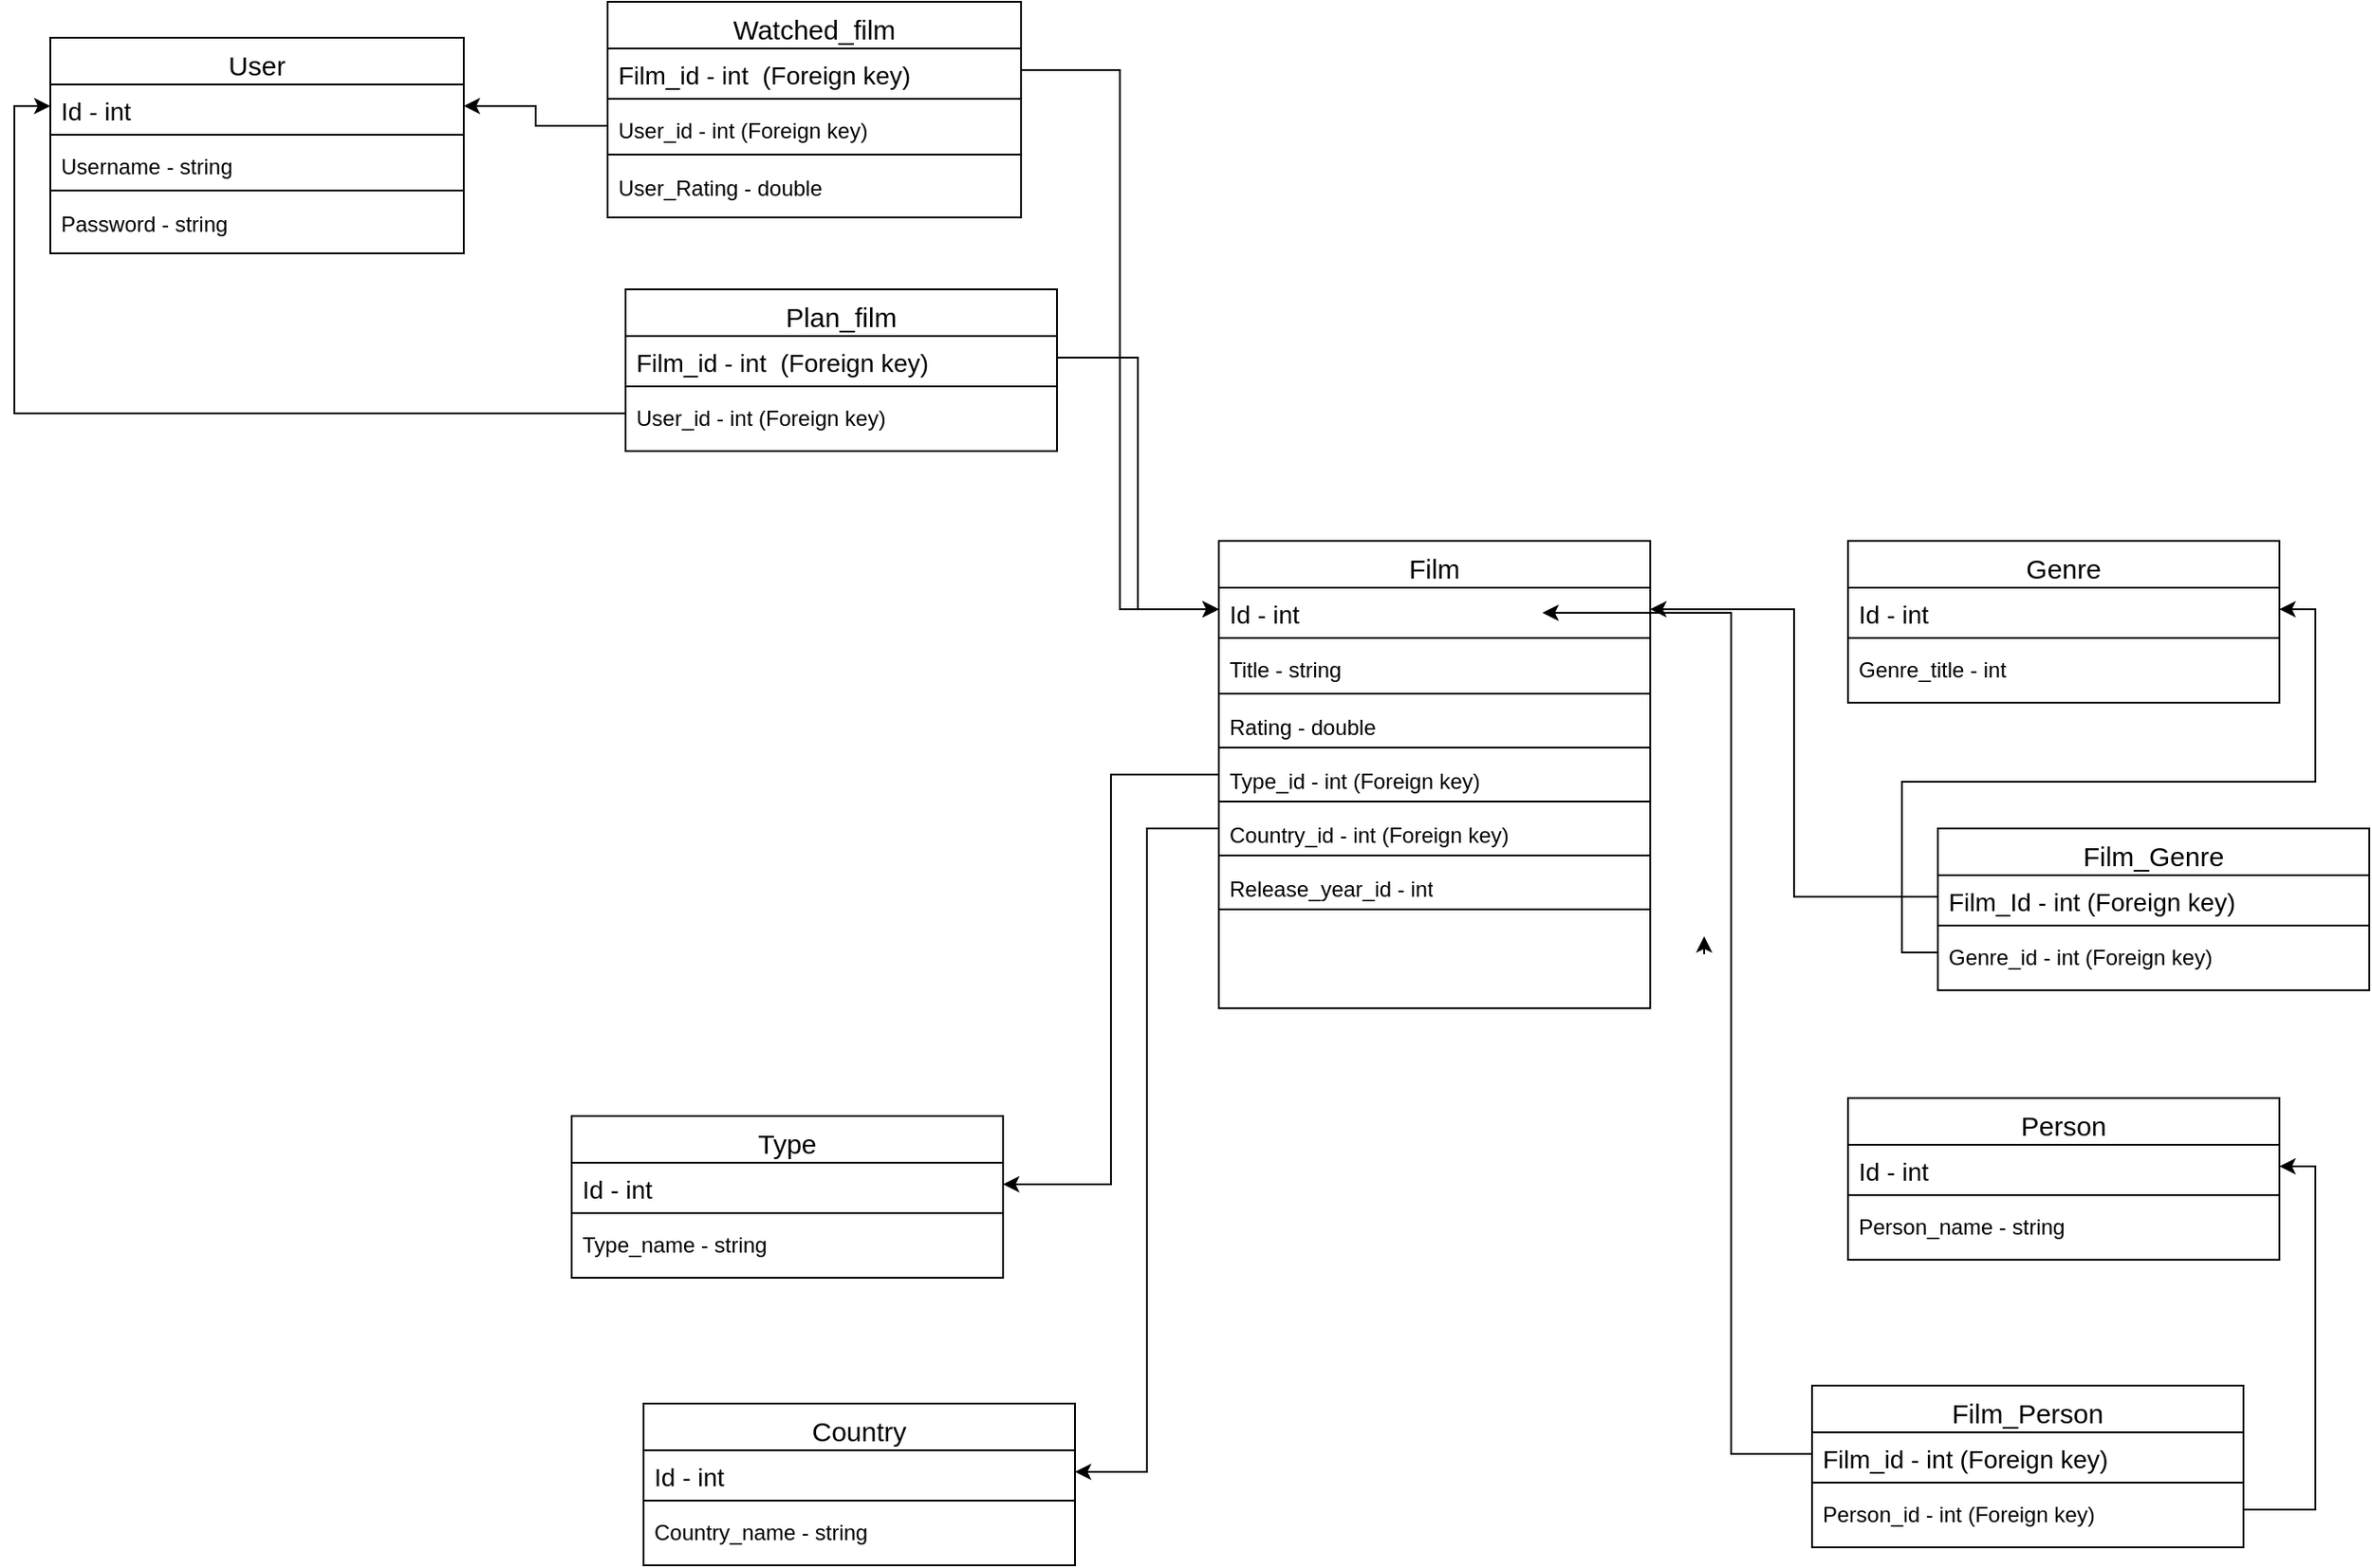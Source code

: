 <mxfile version="24.7.8">
  <diagram id="C5RBs43oDa-KdzZeNtuy" name="Page-1">
    <mxGraphModel dx="2765" dy="2447" grid="1" gridSize="10" guides="1" tooltips="1" connect="1" arrows="1" fold="1" page="1" pageScale="1" pageWidth="827" pageHeight="1169" math="0" shadow="0">
      <root>
        <mxCell id="WIyWlLk6GJQsqaUBKTNV-0" />
        <mxCell id="WIyWlLk6GJQsqaUBKTNV-1" parent="WIyWlLk6GJQsqaUBKTNV-0" />
        <mxCell id="03zo-ocTMiIhfhIkoa9k-21" style="edgeStyle=orthogonalEdgeStyle;rounded=0;orthogonalLoop=1;jettySize=auto;html=1;" parent="WIyWlLk6GJQsqaUBKTNV-1" edge="1">
          <mxGeometry relative="1" as="geometry">
            <mxPoint x="240" y="300" as="targetPoint" />
            <mxPoint x="240" y="310" as="sourcePoint" />
          </mxGeometry>
        </mxCell>
        <mxCell id="zkfFHV4jXpPFQw0GAbJ--6" value="Film" style="swimlane;fontStyle=0;align=center;verticalAlign=top;childLayout=stackLayout;horizontal=1;startSize=26;horizontalStack=0;resizeParent=1;resizeLast=0;collapsible=1;marginBottom=0;rounded=0;shadow=0;strokeWidth=1;fontSize=15;" parent="WIyWlLk6GJQsqaUBKTNV-1" vertex="1">
          <mxGeometry x="-30" y="80" width="240" height="260" as="geometry">
            <mxRectangle x="120" y="360" width="160" height="26" as="alternateBounds" />
          </mxGeometry>
        </mxCell>
        <mxCell id="zkfFHV4jXpPFQw0GAbJ--7" value="Id - int" style="text;align=left;verticalAlign=top;spacingLeft=4;spacingRight=4;overflow=hidden;rotatable=0;points=[[0,0.5],[1,0.5]];portConstraint=eastwest;fontSize=14;" parent="zkfFHV4jXpPFQw0GAbJ--6" vertex="1">
          <mxGeometry y="26" width="240" height="24" as="geometry" />
        </mxCell>
        <mxCell id="zkfFHV4jXpPFQw0GAbJ--9" value="" style="line;html=1;strokeWidth=1;align=left;verticalAlign=middle;spacingTop=-1;spacingLeft=3;spacingRight=3;rotatable=0;labelPosition=right;points=[];portConstraint=eastwest;" parent="zkfFHV4jXpPFQw0GAbJ--6" vertex="1">
          <mxGeometry y="50" width="240" height="8" as="geometry" />
        </mxCell>
        <mxCell id="03zo-ocTMiIhfhIkoa9k-12" value="Title - string" style="text;strokeColor=none;fillColor=none;spacingLeft=4;spacingRight=4;overflow=hidden;rotatable=0;points=[[0,0.5],[1,0.5]];portConstraint=eastwest;fontSize=12;whiteSpace=wrap;html=1;" parent="zkfFHV4jXpPFQw0GAbJ--6" vertex="1">
          <mxGeometry y="58" width="240" height="22" as="geometry" />
        </mxCell>
        <mxCell id="03zo-ocTMiIhfhIkoa9k-13" value="" style="line;strokeWidth=1;rotatable=0;dashed=0;labelPosition=right;align=left;verticalAlign=middle;spacingTop=0;spacingLeft=6;points=[];portConstraint=eastwest;" parent="zkfFHV4jXpPFQw0GAbJ--6" vertex="1">
          <mxGeometry y="80" width="240" height="10" as="geometry" />
        </mxCell>
        <mxCell id="03zo-ocTMiIhfhIkoa9k-16" value="Rating - double" style="text;strokeColor=none;fillColor=none;spacingLeft=4;spacingRight=4;overflow=hidden;rotatable=0;points=[[0,0.5],[1,0.5]];portConstraint=eastwest;fontSize=12;whiteSpace=wrap;html=1;" parent="zkfFHV4jXpPFQw0GAbJ--6" vertex="1">
          <mxGeometry y="90" width="240" height="20" as="geometry" />
        </mxCell>
        <mxCell id="03zo-ocTMiIhfhIkoa9k-17" value="" style="line;strokeWidth=1;rotatable=0;dashed=0;labelPosition=right;align=left;verticalAlign=middle;spacingTop=0;spacingLeft=6;points=[];portConstraint=eastwest;" parent="zkfFHV4jXpPFQw0GAbJ--6" vertex="1">
          <mxGeometry y="110" width="240" height="10" as="geometry" />
        </mxCell>
        <mxCell id="03zo-ocTMiIhfhIkoa9k-18" value="Type_id - int (Foreign key)" style="text;strokeColor=none;fillColor=none;spacingLeft=4;spacingRight=4;overflow=hidden;rotatable=0;points=[[0,0.5],[1,0.5]];portConstraint=eastwest;fontSize=12;whiteSpace=wrap;html=1;" parent="zkfFHV4jXpPFQw0GAbJ--6" vertex="1">
          <mxGeometry y="120" width="240" height="20" as="geometry" />
        </mxCell>
        <mxCell id="03zo-ocTMiIhfhIkoa9k-19" value="" style="line;strokeWidth=1;rotatable=0;dashed=0;labelPosition=right;align=left;verticalAlign=middle;spacingTop=0;spacingLeft=6;points=[];portConstraint=eastwest;" parent="zkfFHV4jXpPFQw0GAbJ--6" vertex="1">
          <mxGeometry y="140" width="240" height="10" as="geometry" />
        </mxCell>
        <mxCell id="03zo-ocTMiIhfhIkoa9k-20" value="Country_id - int (Foreign key)" style="text;strokeColor=none;fillColor=none;spacingLeft=4;spacingRight=4;overflow=hidden;rotatable=0;points=[[0,0.5],[1,0.5]];portConstraint=eastwest;fontSize=12;whiteSpace=wrap;html=1;" parent="zkfFHV4jXpPFQw0GAbJ--6" vertex="1">
          <mxGeometry y="150" width="240" height="20" as="geometry" />
        </mxCell>
        <mxCell id="03zo-ocTMiIhfhIkoa9k-22" value="" style="line;strokeWidth=1;rotatable=0;dashed=0;labelPosition=right;align=left;verticalAlign=middle;spacingTop=0;spacingLeft=6;points=[];portConstraint=eastwest;" parent="zkfFHV4jXpPFQw0GAbJ--6" vertex="1">
          <mxGeometry y="170" width="240" height="10" as="geometry" />
        </mxCell>
        <mxCell id="03zo-ocTMiIhfhIkoa9k-23" value="Release_year_id - int" style="text;strokeColor=none;fillColor=none;spacingLeft=4;spacingRight=4;overflow=hidden;rotatable=0;points=[[0,0.5],[1,0.5]];portConstraint=eastwest;fontSize=12;whiteSpace=wrap;html=1;" parent="zkfFHV4jXpPFQw0GAbJ--6" vertex="1">
          <mxGeometry y="180" width="240" height="20" as="geometry" />
        </mxCell>
        <mxCell id="03zo-ocTMiIhfhIkoa9k-24" value="" style="line;strokeWidth=1;rotatable=0;dashed=0;labelPosition=right;align=left;verticalAlign=middle;spacingTop=0;spacingLeft=6;points=[];portConstraint=eastwest;" parent="zkfFHV4jXpPFQw0GAbJ--6" vertex="1">
          <mxGeometry y="200" width="240" height="10" as="geometry" />
        </mxCell>
        <mxCell id="03zo-ocTMiIhfhIkoa9k-26" value="Film_Genre" style="swimlane;fontStyle=0;align=center;verticalAlign=top;childLayout=stackLayout;horizontal=1;startSize=26;horizontalStack=0;resizeParent=1;resizeLast=0;collapsible=1;marginBottom=0;rounded=0;shadow=0;strokeWidth=1;fontSize=15;" parent="WIyWlLk6GJQsqaUBKTNV-1" vertex="1">
          <mxGeometry x="370" y="240" width="240" height="90" as="geometry">
            <mxRectangle x="120" y="360" width="160" height="26" as="alternateBounds" />
          </mxGeometry>
        </mxCell>
        <mxCell id="03zo-ocTMiIhfhIkoa9k-27" value="Film_Id - int (Foreign key)" style="text;align=left;verticalAlign=top;spacingLeft=4;spacingRight=4;overflow=hidden;rotatable=0;points=[[0,0.5],[1,0.5]];portConstraint=eastwest;fontSize=14;" parent="03zo-ocTMiIhfhIkoa9k-26" vertex="1">
          <mxGeometry y="26" width="240" height="24" as="geometry" />
        </mxCell>
        <mxCell id="03zo-ocTMiIhfhIkoa9k-28" value="" style="line;html=1;strokeWidth=1;align=left;verticalAlign=middle;spacingTop=-1;spacingLeft=3;spacingRight=3;rotatable=0;labelPosition=right;points=[];portConstraint=eastwest;" parent="03zo-ocTMiIhfhIkoa9k-26" vertex="1">
          <mxGeometry y="50" width="240" height="8" as="geometry" />
        </mxCell>
        <mxCell id="03zo-ocTMiIhfhIkoa9k-29" value="Genre_id - int (Foreign key)" style="text;strokeColor=none;fillColor=none;spacingLeft=4;spacingRight=4;overflow=hidden;rotatable=0;points=[[0,0.5],[1,0.5]];portConstraint=eastwest;fontSize=12;whiteSpace=wrap;html=1;" parent="03zo-ocTMiIhfhIkoa9k-26" vertex="1">
          <mxGeometry y="58" width="240" height="22" as="geometry" />
        </mxCell>
        <mxCell id="03zo-ocTMiIhfhIkoa9k-40" value="Genre" style="swimlane;fontStyle=0;align=center;verticalAlign=top;childLayout=stackLayout;horizontal=1;startSize=26;horizontalStack=0;resizeParent=1;resizeLast=0;collapsible=1;marginBottom=0;rounded=0;shadow=0;strokeWidth=1;fontSize=15;" parent="WIyWlLk6GJQsqaUBKTNV-1" vertex="1">
          <mxGeometry x="320" y="80" width="240" height="90" as="geometry">
            <mxRectangle x="120" y="360" width="160" height="26" as="alternateBounds" />
          </mxGeometry>
        </mxCell>
        <mxCell id="03zo-ocTMiIhfhIkoa9k-41" value="Id - int" style="text;align=left;verticalAlign=top;spacingLeft=4;spacingRight=4;overflow=hidden;rotatable=0;points=[[0,0.5],[1,0.5]];portConstraint=eastwest;fontSize=14;" parent="03zo-ocTMiIhfhIkoa9k-40" vertex="1">
          <mxGeometry y="26" width="240" height="24" as="geometry" />
        </mxCell>
        <mxCell id="03zo-ocTMiIhfhIkoa9k-42" value="" style="line;html=1;strokeWidth=1;align=left;verticalAlign=middle;spacingTop=-1;spacingLeft=3;spacingRight=3;rotatable=0;labelPosition=right;points=[];portConstraint=eastwest;" parent="03zo-ocTMiIhfhIkoa9k-40" vertex="1">
          <mxGeometry y="50" width="240" height="8" as="geometry" />
        </mxCell>
        <mxCell id="03zo-ocTMiIhfhIkoa9k-43" value="Genre_title - int" style="text;strokeColor=none;fillColor=none;spacingLeft=4;spacingRight=4;overflow=hidden;rotatable=0;points=[[0,0.5],[1,0.5]];portConstraint=eastwest;fontSize=12;whiteSpace=wrap;html=1;" parent="03zo-ocTMiIhfhIkoa9k-40" vertex="1">
          <mxGeometry y="58" width="240" height="22" as="geometry" />
        </mxCell>
        <mxCell id="03zo-ocTMiIhfhIkoa9k-46" value="Person" style="swimlane;fontStyle=0;align=center;verticalAlign=top;childLayout=stackLayout;horizontal=1;startSize=26;horizontalStack=0;resizeParent=1;resizeLast=0;collapsible=1;marginBottom=0;rounded=0;shadow=0;strokeWidth=1;fontSize=15;" parent="WIyWlLk6GJQsqaUBKTNV-1" vertex="1">
          <mxGeometry x="320" y="390" width="240" height="90" as="geometry">
            <mxRectangle x="120" y="360" width="160" height="26" as="alternateBounds" />
          </mxGeometry>
        </mxCell>
        <mxCell id="03zo-ocTMiIhfhIkoa9k-47" value="Id - int" style="text;align=left;verticalAlign=top;spacingLeft=4;spacingRight=4;overflow=hidden;rotatable=0;points=[[0,0.5],[1,0.5]];portConstraint=eastwest;fontSize=14;" parent="03zo-ocTMiIhfhIkoa9k-46" vertex="1">
          <mxGeometry y="26" width="240" height="24" as="geometry" />
        </mxCell>
        <mxCell id="03zo-ocTMiIhfhIkoa9k-48" value="" style="line;html=1;strokeWidth=1;align=left;verticalAlign=middle;spacingTop=-1;spacingLeft=3;spacingRight=3;rotatable=0;labelPosition=right;points=[];portConstraint=eastwest;" parent="03zo-ocTMiIhfhIkoa9k-46" vertex="1">
          <mxGeometry y="50" width="240" height="8" as="geometry" />
        </mxCell>
        <mxCell id="03zo-ocTMiIhfhIkoa9k-49" value="Person_name - string" style="text;strokeColor=none;fillColor=none;spacingLeft=4;spacingRight=4;overflow=hidden;rotatable=0;points=[[0,0.5],[1,0.5]];portConstraint=eastwest;fontSize=12;whiteSpace=wrap;html=1;" parent="03zo-ocTMiIhfhIkoa9k-46" vertex="1">
          <mxGeometry y="58" width="240" height="22" as="geometry" />
        </mxCell>
        <mxCell id="03zo-ocTMiIhfhIkoa9k-50" value="Film_Person" style="swimlane;fontStyle=0;align=center;verticalAlign=top;childLayout=stackLayout;horizontal=1;startSize=26;horizontalStack=0;resizeParent=1;resizeLast=0;collapsible=1;marginBottom=0;rounded=0;shadow=0;strokeWidth=1;fontSize=15;" parent="WIyWlLk6GJQsqaUBKTNV-1" vertex="1">
          <mxGeometry x="300" y="550" width="240" height="90" as="geometry">
            <mxRectangle x="120" y="360" width="160" height="26" as="alternateBounds" />
          </mxGeometry>
        </mxCell>
        <mxCell id="03zo-ocTMiIhfhIkoa9k-51" value="Film_id - int (Foreign key)" style="text;align=left;verticalAlign=top;spacingLeft=4;spacingRight=4;overflow=hidden;rotatable=0;points=[[0,0.5],[1,0.5]];portConstraint=eastwest;fontSize=14;" parent="03zo-ocTMiIhfhIkoa9k-50" vertex="1">
          <mxGeometry y="26" width="240" height="24" as="geometry" />
        </mxCell>
        <mxCell id="03zo-ocTMiIhfhIkoa9k-52" value="" style="line;html=1;strokeWidth=1;align=left;verticalAlign=middle;spacingTop=-1;spacingLeft=3;spacingRight=3;rotatable=0;labelPosition=right;points=[];portConstraint=eastwest;" parent="03zo-ocTMiIhfhIkoa9k-50" vertex="1">
          <mxGeometry y="50" width="240" height="8" as="geometry" />
        </mxCell>
        <mxCell id="03zo-ocTMiIhfhIkoa9k-53" value="Person_id - int (Foreign key)" style="text;strokeColor=none;fillColor=none;spacingLeft=4;spacingRight=4;overflow=hidden;rotatable=0;points=[[0,0.5],[1,0.5]];portConstraint=eastwest;fontSize=12;whiteSpace=wrap;html=1;" parent="03zo-ocTMiIhfhIkoa9k-50" vertex="1">
          <mxGeometry y="58" width="240" height="22" as="geometry" />
        </mxCell>
        <mxCell id="03zo-ocTMiIhfhIkoa9k-56" value="Type" style="swimlane;fontStyle=0;align=center;verticalAlign=top;childLayout=stackLayout;horizontal=1;startSize=26;horizontalStack=0;resizeParent=1;resizeLast=0;collapsible=1;marginBottom=0;rounded=0;shadow=0;strokeWidth=1;fontSize=15;" parent="WIyWlLk6GJQsqaUBKTNV-1" vertex="1">
          <mxGeometry x="-390" y="400" width="240" height="90" as="geometry">
            <mxRectangle x="120" y="360" width="160" height="26" as="alternateBounds" />
          </mxGeometry>
        </mxCell>
        <mxCell id="03zo-ocTMiIhfhIkoa9k-57" value="Id - int" style="text;align=left;verticalAlign=top;spacingLeft=4;spacingRight=4;overflow=hidden;rotatable=0;points=[[0,0.5],[1,0.5]];portConstraint=eastwest;fontSize=14;" parent="03zo-ocTMiIhfhIkoa9k-56" vertex="1">
          <mxGeometry y="26" width="240" height="24" as="geometry" />
        </mxCell>
        <mxCell id="03zo-ocTMiIhfhIkoa9k-58" value="" style="line;html=1;strokeWidth=1;align=left;verticalAlign=middle;spacingTop=-1;spacingLeft=3;spacingRight=3;rotatable=0;labelPosition=right;points=[];portConstraint=eastwest;" parent="03zo-ocTMiIhfhIkoa9k-56" vertex="1">
          <mxGeometry y="50" width="240" height="8" as="geometry" />
        </mxCell>
        <mxCell id="03zo-ocTMiIhfhIkoa9k-59" value="Type_name - string" style="text;strokeColor=none;fillColor=none;spacingLeft=4;spacingRight=4;overflow=hidden;rotatable=0;points=[[0,0.5],[1,0.5]];portConstraint=eastwest;fontSize=12;whiteSpace=wrap;html=1;" parent="03zo-ocTMiIhfhIkoa9k-56" vertex="1">
          <mxGeometry y="58" width="240" height="22" as="geometry" />
        </mxCell>
        <mxCell id="03zo-ocTMiIhfhIkoa9k-62" value="Country" style="swimlane;fontStyle=0;align=center;verticalAlign=top;childLayout=stackLayout;horizontal=1;startSize=26;horizontalStack=0;resizeParent=1;resizeLast=0;collapsible=1;marginBottom=0;rounded=0;shadow=0;strokeWidth=1;fontSize=15;" parent="WIyWlLk6GJQsqaUBKTNV-1" vertex="1">
          <mxGeometry x="-350" y="560" width="240" height="90" as="geometry">
            <mxRectangle x="120" y="360" width="160" height="26" as="alternateBounds" />
          </mxGeometry>
        </mxCell>
        <mxCell id="03zo-ocTMiIhfhIkoa9k-63" value="Id - int" style="text;align=left;verticalAlign=top;spacingLeft=4;spacingRight=4;overflow=hidden;rotatable=0;points=[[0,0.5],[1,0.5]];portConstraint=eastwest;fontSize=14;" parent="03zo-ocTMiIhfhIkoa9k-62" vertex="1">
          <mxGeometry y="26" width="240" height="24" as="geometry" />
        </mxCell>
        <mxCell id="03zo-ocTMiIhfhIkoa9k-64" value="" style="line;html=1;strokeWidth=1;align=left;verticalAlign=middle;spacingTop=-1;spacingLeft=3;spacingRight=3;rotatable=0;labelPosition=right;points=[];portConstraint=eastwest;" parent="03zo-ocTMiIhfhIkoa9k-62" vertex="1">
          <mxGeometry y="50" width="240" height="8" as="geometry" />
        </mxCell>
        <mxCell id="03zo-ocTMiIhfhIkoa9k-65" value="Country_name - string" style="text;strokeColor=none;fillColor=none;spacingLeft=4;spacingRight=4;overflow=hidden;rotatable=0;points=[[0,0.5],[1,0.5]];portConstraint=eastwest;fontSize=12;whiteSpace=wrap;html=1;" parent="03zo-ocTMiIhfhIkoa9k-62" vertex="1">
          <mxGeometry y="58" width="240" height="22" as="geometry" />
        </mxCell>
        <mxCell id="03zo-ocTMiIhfhIkoa9k-67" value="User" style="swimlane;fontStyle=0;align=center;verticalAlign=top;childLayout=stackLayout;horizontal=1;startSize=26;horizontalStack=0;resizeParent=1;resizeLast=0;collapsible=1;marginBottom=0;rounded=0;shadow=0;strokeWidth=1;fontSize=15;" parent="WIyWlLk6GJQsqaUBKTNV-1" vertex="1">
          <mxGeometry x="-680" y="-200" width="230" height="120" as="geometry">
            <mxRectangle x="120" y="360" width="160" height="26" as="alternateBounds" />
          </mxGeometry>
        </mxCell>
        <mxCell id="03zo-ocTMiIhfhIkoa9k-68" value="Id - int" style="text;align=left;verticalAlign=top;spacingLeft=4;spacingRight=4;overflow=hidden;rotatable=0;points=[[0,0.5],[1,0.5]];portConstraint=eastwest;fontSize=14;" parent="03zo-ocTMiIhfhIkoa9k-67" vertex="1">
          <mxGeometry y="26" width="230" height="24" as="geometry" />
        </mxCell>
        <mxCell id="03zo-ocTMiIhfhIkoa9k-69" value="" style="line;html=1;strokeWidth=1;align=left;verticalAlign=middle;spacingTop=-1;spacingLeft=3;spacingRight=3;rotatable=0;labelPosition=right;points=[];portConstraint=eastwest;" parent="03zo-ocTMiIhfhIkoa9k-67" vertex="1">
          <mxGeometry y="50" width="230" height="8" as="geometry" />
        </mxCell>
        <mxCell id="03zo-ocTMiIhfhIkoa9k-70" value="Username - string" style="text;strokeColor=none;fillColor=none;spacingLeft=4;spacingRight=4;overflow=hidden;rotatable=0;points=[[0,0.5],[1,0.5]];portConstraint=eastwest;fontSize=12;whiteSpace=wrap;html=1;" parent="03zo-ocTMiIhfhIkoa9k-67" vertex="1">
          <mxGeometry y="58" width="230" height="22" as="geometry" />
        </mxCell>
        <mxCell id="03zo-ocTMiIhfhIkoa9k-72" value="" style="line;strokeWidth=1;rotatable=0;dashed=0;labelPosition=right;align=left;verticalAlign=middle;spacingTop=0;spacingLeft=6;points=[];portConstraint=eastwest;" parent="03zo-ocTMiIhfhIkoa9k-67" vertex="1">
          <mxGeometry y="80" width="230" height="10" as="geometry" />
        </mxCell>
        <mxCell id="03zo-ocTMiIhfhIkoa9k-71" value="Password - string" style="text;strokeColor=none;fillColor=none;spacingLeft=4;spacingRight=4;overflow=hidden;rotatable=0;points=[[0,0.5],[1,0.5]];portConstraint=eastwest;fontSize=12;whiteSpace=wrap;html=1;" parent="03zo-ocTMiIhfhIkoa9k-67" vertex="1">
          <mxGeometry y="90" width="230" height="30" as="geometry" />
        </mxCell>
        <mxCell id="03zo-ocTMiIhfhIkoa9k-73" value="" style="line;strokeWidth=1;rotatable=0;dashed=0;labelPosition=right;align=left;verticalAlign=middle;spacingTop=0;spacingLeft=6;points=[];portConstraint=eastwest;" parent="03zo-ocTMiIhfhIkoa9k-67" vertex="1">
          <mxGeometry y="120" width="230" as="geometry" />
        </mxCell>
        <mxCell id="03zo-ocTMiIhfhIkoa9k-74" value="Watched_film" style="swimlane;fontStyle=0;align=center;verticalAlign=top;childLayout=stackLayout;horizontal=1;startSize=26;horizontalStack=0;resizeParent=1;resizeLast=0;collapsible=1;marginBottom=0;rounded=0;shadow=0;strokeWidth=1;fontSize=15;" parent="WIyWlLk6GJQsqaUBKTNV-1" vertex="1">
          <mxGeometry x="-370" y="-220" width="230" height="120" as="geometry">
            <mxRectangle x="120" y="360" width="160" height="26" as="alternateBounds" />
          </mxGeometry>
        </mxCell>
        <mxCell id="03zo-ocTMiIhfhIkoa9k-75" value="Film_id - int  (Foreign key)" style="text;align=left;verticalAlign=top;spacingLeft=4;spacingRight=4;overflow=hidden;rotatable=0;points=[[0,0.5],[1,0.5]];portConstraint=eastwest;fontSize=14;" parent="03zo-ocTMiIhfhIkoa9k-74" vertex="1">
          <mxGeometry y="26" width="230" height="24" as="geometry" />
        </mxCell>
        <mxCell id="03zo-ocTMiIhfhIkoa9k-76" value="" style="line;html=1;strokeWidth=1;align=left;verticalAlign=middle;spacingTop=-1;spacingLeft=3;spacingRight=3;rotatable=0;labelPosition=right;points=[];portConstraint=eastwest;" parent="03zo-ocTMiIhfhIkoa9k-74" vertex="1">
          <mxGeometry y="50" width="230" height="8" as="geometry" />
        </mxCell>
        <mxCell id="03zo-ocTMiIhfhIkoa9k-77" value="User_id - int (Foreign key)" style="text;strokeColor=none;fillColor=none;spacingLeft=4;spacingRight=4;overflow=hidden;rotatable=0;points=[[0,0.5],[1,0.5]];portConstraint=eastwest;fontSize=12;whiteSpace=wrap;html=1;" parent="03zo-ocTMiIhfhIkoa9k-74" vertex="1">
          <mxGeometry y="58" width="230" height="22" as="geometry" />
        </mxCell>
        <mxCell id="cbpJ82vxla_3ruwqMxsw-0" value="" style="line;strokeWidth=1;rotatable=0;dashed=0;labelPosition=right;align=left;verticalAlign=middle;spacingTop=0;spacingLeft=6;points=[];portConstraint=eastwest;" vertex="1" parent="03zo-ocTMiIhfhIkoa9k-74">
          <mxGeometry y="80" width="230" height="10" as="geometry" />
        </mxCell>
        <mxCell id="cbpJ82vxla_3ruwqMxsw-1" value="User_Rating - double" style="text;strokeColor=none;fillColor=none;spacingLeft=4;spacingRight=4;overflow=hidden;rotatable=0;points=[[0,0.5],[1,0.5]];portConstraint=eastwest;fontSize=12;whiteSpace=wrap;html=1;" vertex="1" parent="03zo-ocTMiIhfhIkoa9k-74">
          <mxGeometry y="90" width="230" height="20" as="geometry" />
        </mxCell>
        <mxCell id="03zo-ocTMiIhfhIkoa9k-78" value="Plan_film" style="swimlane;fontStyle=0;align=center;verticalAlign=top;childLayout=stackLayout;horizontal=1;startSize=26;horizontalStack=0;resizeParent=1;resizeLast=0;collapsible=1;marginBottom=0;rounded=0;shadow=0;strokeWidth=1;fontSize=15;" parent="WIyWlLk6GJQsqaUBKTNV-1" vertex="1">
          <mxGeometry x="-360" y="-60" width="240" height="90" as="geometry">
            <mxRectangle x="120" y="360" width="160" height="26" as="alternateBounds" />
          </mxGeometry>
        </mxCell>
        <mxCell id="03zo-ocTMiIhfhIkoa9k-79" value="Film_id - int  (Foreign key)" style="text;align=left;verticalAlign=top;spacingLeft=4;spacingRight=4;overflow=hidden;rotatable=0;points=[[0,0.5],[1,0.5]];portConstraint=eastwest;fontSize=14;" parent="03zo-ocTMiIhfhIkoa9k-78" vertex="1">
          <mxGeometry y="26" width="240" height="24" as="geometry" />
        </mxCell>
        <mxCell id="03zo-ocTMiIhfhIkoa9k-80" value="" style="line;html=1;strokeWidth=1;align=left;verticalAlign=middle;spacingTop=-1;spacingLeft=3;spacingRight=3;rotatable=0;labelPosition=right;points=[];portConstraint=eastwest;" parent="03zo-ocTMiIhfhIkoa9k-78" vertex="1">
          <mxGeometry y="50" width="240" height="8" as="geometry" />
        </mxCell>
        <mxCell id="03zo-ocTMiIhfhIkoa9k-81" value="User_id - int (Foreign key)" style="text;strokeColor=none;fillColor=none;spacingLeft=4;spacingRight=4;overflow=hidden;rotatable=0;points=[[0,0.5],[1,0.5]];portConstraint=eastwest;fontSize=12;whiteSpace=wrap;html=1;" parent="03zo-ocTMiIhfhIkoa9k-78" vertex="1">
          <mxGeometry y="58" width="240" height="22" as="geometry" />
        </mxCell>
        <mxCell id="03zo-ocTMiIhfhIkoa9k-82" style="edgeStyle=orthogonalEdgeStyle;rounded=0;orthogonalLoop=1;jettySize=auto;html=1;entryX=1;entryY=0.5;entryDx=0;entryDy=0;" parent="WIyWlLk6GJQsqaUBKTNV-1" source="03zo-ocTMiIhfhIkoa9k-18" target="03zo-ocTMiIhfhIkoa9k-57" edge="1">
          <mxGeometry relative="1" as="geometry" />
        </mxCell>
        <mxCell id="03zo-ocTMiIhfhIkoa9k-83" style="edgeStyle=orthogonalEdgeStyle;rounded=0;orthogonalLoop=1;jettySize=auto;html=1;entryX=1;entryY=0.5;entryDx=0;entryDy=0;" parent="WIyWlLk6GJQsqaUBKTNV-1" source="03zo-ocTMiIhfhIkoa9k-20" target="03zo-ocTMiIhfhIkoa9k-63" edge="1">
          <mxGeometry relative="1" as="geometry" />
        </mxCell>
        <mxCell id="03zo-ocTMiIhfhIkoa9k-84" style="edgeStyle=orthogonalEdgeStyle;rounded=0;orthogonalLoop=1;jettySize=auto;html=1;entryX=1;entryY=0.5;entryDx=0;entryDy=0;" parent="WIyWlLk6GJQsqaUBKTNV-1" source="03zo-ocTMiIhfhIkoa9k-27" target="zkfFHV4jXpPFQw0GAbJ--7" edge="1">
          <mxGeometry relative="1" as="geometry" />
        </mxCell>
        <mxCell id="03zo-ocTMiIhfhIkoa9k-85" style="edgeStyle=orthogonalEdgeStyle;rounded=0;orthogonalLoop=1;jettySize=auto;html=1;entryX=1;entryY=0.5;entryDx=0;entryDy=0;" parent="WIyWlLk6GJQsqaUBKTNV-1" source="03zo-ocTMiIhfhIkoa9k-29" target="03zo-ocTMiIhfhIkoa9k-41" edge="1">
          <mxGeometry relative="1" as="geometry">
            <mxPoint x="680" y="90" as="targetPoint" />
          </mxGeometry>
        </mxCell>
        <mxCell id="03zo-ocTMiIhfhIkoa9k-86" style="edgeStyle=orthogonalEdgeStyle;rounded=0;orthogonalLoop=1;jettySize=auto;html=1;entryX=0;entryY=0.5;entryDx=0;entryDy=0;" parent="WIyWlLk6GJQsqaUBKTNV-1" source="03zo-ocTMiIhfhIkoa9k-75" target="zkfFHV4jXpPFQw0GAbJ--7" edge="1">
          <mxGeometry relative="1" as="geometry" />
        </mxCell>
        <mxCell id="03zo-ocTMiIhfhIkoa9k-87" style="edgeStyle=orthogonalEdgeStyle;rounded=0;orthogonalLoop=1;jettySize=auto;html=1;entryX=0;entryY=0.5;entryDx=0;entryDy=0;" parent="WIyWlLk6GJQsqaUBKTNV-1" source="03zo-ocTMiIhfhIkoa9k-79" target="zkfFHV4jXpPFQw0GAbJ--7" edge="1">
          <mxGeometry relative="1" as="geometry">
            <mxPoint x="-40" y="120" as="targetPoint" />
          </mxGeometry>
        </mxCell>
        <mxCell id="03zo-ocTMiIhfhIkoa9k-89" style="edgeStyle=orthogonalEdgeStyle;rounded=0;orthogonalLoop=1;jettySize=auto;html=1;entryX=0;entryY=0.5;entryDx=0;entryDy=0;" parent="WIyWlLk6GJQsqaUBKTNV-1" source="03zo-ocTMiIhfhIkoa9k-81" target="03zo-ocTMiIhfhIkoa9k-68" edge="1">
          <mxGeometry relative="1" as="geometry">
            <mxPoint x="40" y="-160" as="targetPoint" />
          </mxGeometry>
        </mxCell>
        <mxCell id="03zo-ocTMiIhfhIkoa9k-92" style="edgeStyle=orthogonalEdgeStyle;rounded=0;orthogonalLoop=1;jettySize=auto;html=1;" parent="WIyWlLk6GJQsqaUBKTNV-1" source="03zo-ocTMiIhfhIkoa9k-77" target="03zo-ocTMiIhfhIkoa9k-68" edge="1">
          <mxGeometry relative="1" as="geometry" />
        </mxCell>
        <mxCell id="03zo-ocTMiIhfhIkoa9k-93" style="edgeStyle=orthogonalEdgeStyle;rounded=0;orthogonalLoop=1;jettySize=auto;html=1;entryX=0.75;entryY=0.583;entryDx=0;entryDy=0;entryPerimeter=0;" parent="WIyWlLk6GJQsqaUBKTNV-1" source="03zo-ocTMiIhfhIkoa9k-51" target="zkfFHV4jXpPFQw0GAbJ--7" edge="1">
          <mxGeometry relative="1" as="geometry" />
        </mxCell>
        <mxCell id="03zo-ocTMiIhfhIkoa9k-94" style="edgeStyle=orthogonalEdgeStyle;rounded=0;orthogonalLoop=1;jettySize=auto;html=1;entryX=1;entryY=0.5;entryDx=0;entryDy=0;" parent="WIyWlLk6GJQsqaUBKTNV-1" source="03zo-ocTMiIhfhIkoa9k-53" target="03zo-ocTMiIhfhIkoa9k-47" edge="1">
          <mxGeometry relative="1" as="geometry" />
        </mxCell>
      </root>
    </mxGraphModel>
  </diagram>
</mxfile>
